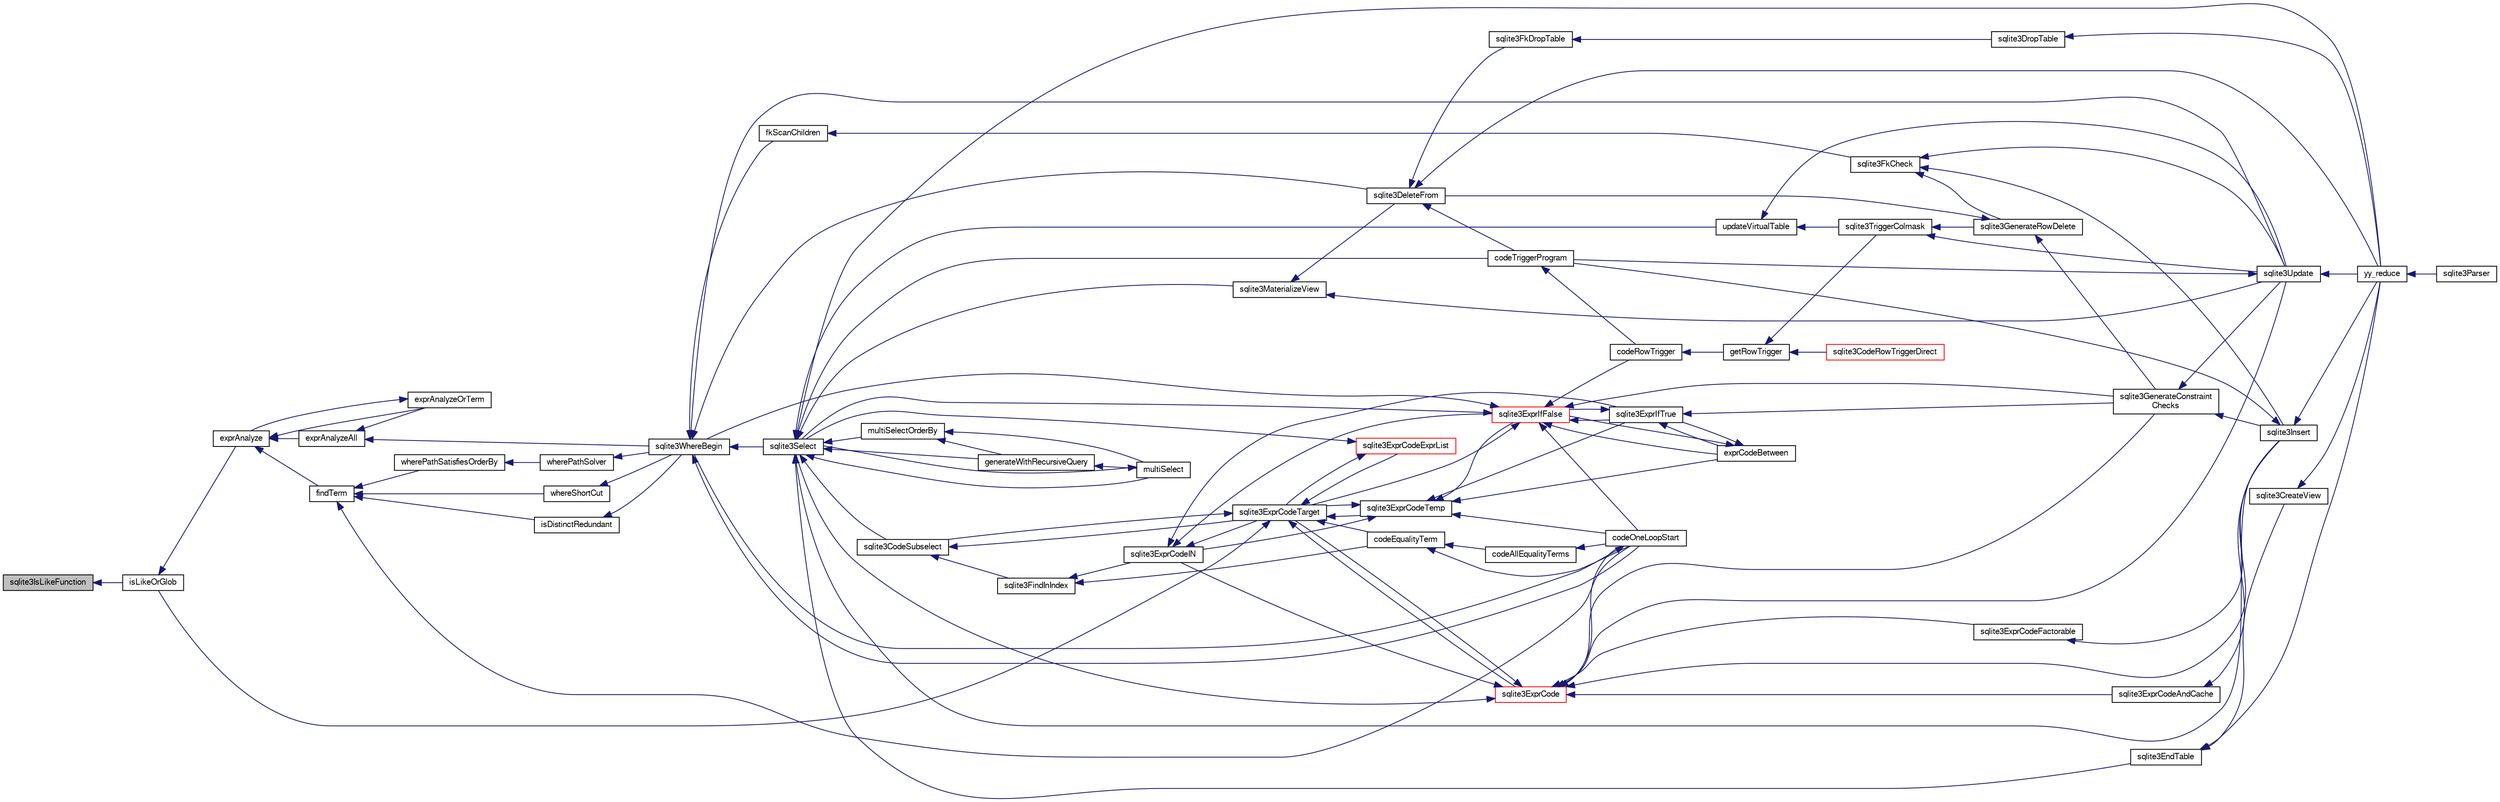 digraph "sqlite3IsLikeFunction"
{
  edge [fontname="FreeSans",fontsize="10",labelfontname="FreeSans",labelfontsize="10"];
  node [fontname="FreeSans",fontsize="10",shape=record];
  rankdir="LR";
  Node571373 [label="sqlite3IsLikeFunction",height=0.2,width=0.4,color="black", fillcolor="grey75", style="filled", fontcolor="black"];
  Node571373 -> Node571374 [dir="back",color="midnightblue",fontsize="10",style="solid",fontname="FreeSans"];
  Node571374 [label="isLikeOrGlob",height=0.2,width=0.4,color="black", fillcolor="white", style="filled",URL="$sqlite3_8c.html#a6c38e495198bf8976f68d1a6ebd74a50"];
  Node571374 -> Node571375 [dir="back",color="midnightblue",fontsize="10",style="solid",fontname="FreeSans"];
  Node571375 [label="exprAnalyze",height=0.2,width=0.4,color="black", fillcolor="white", style="filled",URL="$sqlite3_8c.html#acb10e48c9a4184a4edd9bfd5b14ad0b7"];
  Node571375 -> Node571376 [dir="back",color="midnightblue",fontsize="10",style="solid",fontname="FreeSans"];
  Node571376 [label="findTerm",height=0.2,width=0.4,color="black", fillcolor="white", style="filled",URL="$sqlite3_8c.html#af26eb1eed85001fcf29fa189b631ac4b"];
  Node571376 -> Node571377 [dir="back",color="midnightblue",fontsize="10",style="solid",fontname="FreeSans"];
  Node571377 [label="isDistinctRedundant",height=0.2,width=0.4,color="black", fillcolor="white", style="filled",URL="$sqlite3_8c.html#acfc2ade61d376596f173a8f70fea379b"];
  Node571377 -> Node571378 [dir="back",color="midnightblue",fontsize="10",style="solid",fontname="FreeSans"];
  Node571378 [label="sqlite3WhereBegin",height=0.2,width=0.4,color="black", fillcolor="white", style="filled",URL="$sqlite3_8c.html#acad049f5c9a96a8118cffd5e5ce89f7c"];
  Node571378 -> Node571379 [dir="back",color="midnightblue",fontsize="10",style="solid",fontname="FreeSans"];
  Node571379 [label="sqlite3DeleteFrom",height=0.2,width=0.4,color="black", fillcolor="white", style="filled",URL="$sqlite3_8c.html#ab9b4b45349188b49eabb23f94608a091"];
  Node571379 -> Node571380 [dir="back",color="midnightblue",fontsize="10",style="solid",fontname="FreeSans"];
  Node571380 [label="sqlite3FkDropTable",height=0.2,width=0.4,color="black", fillcolor="white", style="filled",URL="$sqlite3_8c.html#a1218c6fc74e89152ceaa4760e82f5ef9"];
  Node571380 -> Node571381 [dir="back",color="midnightblue",fontsize="10",style="solid",fontname="FreeSans"];
  Node571381 [label="sqlite3DropTable",height=0.2,width=0.4,color="black", fillcolor="white", style="filled",URL="$sqlite3_8c.html#a5534f77364b5568783c0e50db3c9defb"];
  Node571381 -> Node571382 [dir="back",color="midnightblue",fontsize="10",style="solid",fontname="FreeSans"];
  Node571382 [label="yy_reduce",height=0.2,width=0.4,color="black", fillcolor="white", style="filled",URL="$sqlite3_8c.html#a7c419a9b25711c666a9a2449ef377f14"];
  Node571382 -> Node571383 [dir="back",color="midnightblue",fontsize="10",style="solid",fontname="FreeSans"];
  Node571383 [label="sqlite3Parser",height=0.2,width=0.4,color="black", fillcolor="white", style="filled",URL="$sqlite3_8c.html#a0327d71a5fabe0b6a343d78a2602e72a"];
  Node571379 -> Node571384 [dir="back",color="midnightblue",fontsize="10",style="solid",fontname="FreeSans"];
  Node571384 [label="codeTriggerProgram",height=0.2,width=0.4,color="black", fillcolor="white", style="filled",URL="$sqlite3_8c.html#a120801f59d9281d201d2ff4b2606836e"];
  Node571384 -> Node571385 [dir="back",color="midnightblue",fontsize="10",style="solid",fontname="FreeSans"];
  Node571385 [label="codeRowTrigger",height=0.2,width=0.4,color="black", fillcolor="white", style="filled",URL="$sqlite3_8c.html#a463cea5aaaf388b560b206570a0022fc"];
  Node571385 -> Node571386 [dir="back",color="midnightblue",fontsize="10",style="solid",fontname="FreeSans"];
  Node571386 [label="getRowTrigger",height=0.2,width=0.4,color="black", fillcolor="white", style="filled",URL="$sqlite3_8c.html#a69626ef20b540d1a2b19cf56f3f45689"];
  Node571386 -> Node571387 [dir="back",color="midnightblue",fontsize="10",style="solid",fontname="FreeSans"];
  Node571387 [label="sqlite3CodeRowTriggerDirect",height=0.2,width=0.4,color="red", fillcolor="white", style="filled",URL="$sqlite3_8c.html#ad92829f9001bcf89a0299dad5a48acd4"];
  Node571386 -> Node571394 [dir="back",color="midnightblue",fontsize="10",style="solid",fontname="FreeSans"];
  Node571394 [label="sqlite3TriggerColmask",height=0.2,width=0.4,color="black", fillcolor="white", style="filled",URL="$sqlite3_8c.html#acace8e99e37ae5e84ea03c65e820c540"];
  Node571394 -> Node571389 [dir="back",color="midnightblue",fontsize="10",style="solid",fontname="FreeSans"];
  Node571389 [label="sqlite3GenerateRowDelete",height=0.2,width=0.4,color="black", fillcolor="white", style="filled",URL="$sqlite3_8c.html#a2c76cbf3027fc18fdbb8cb4cd96b77d9"];
  Node571389 -> Node571379 [dir="back",color="midnightblue",fontsize="10",style="solid",fontname="FreeSans"];
  Node571389 -> Node571390 [dir="back",color="midnightblue",fontsize="10",style="solid",fontname="FreeSans"];
  Node571390 [label="sqlite3GenerateConstraint\lChecks",height=0.2,width=0.4,color="black", fillcolor="white", style="filled",URL="$sqlite3_8c.html#aef639c1e6a0c0a67ca6e7690ad931bd2"];
  Node571390 -> Node571391 [dir="back",color="midnightblue",fontsize="10",style="solid",fontname="FreeSans"];
  Node571391 [label="sqlite3Insert",height=0.2,width=0.4,color="black", fillcolor="white", style="filled",URL="$sqlite3_8c.html#a5b17c9c2000bae6bdff8e6be48d7dc2b"];
  Node571391 -> Node571384 [dir="back",color="midnightblue",fontsize="10",style="solid",fontname="FreeSans"];
  Node571391 -> Node571382 [dir="back",color="midnightblue",fontsize="10",style="solid",fontname="FreeSans"];
  Node571390 -> Node571392 [dir="back",color="midnightblue",fontsize="10",style="solid",fontname="FreeSans"];
  Node571392 [label="sqlite3Update",height=0.2,width=0.4,color="black", fillcolor="white", style="filled",URL="$sqlite3_8c.html#ac5aa67c46e8cc8174566fabe6809fafa"];
  Node571392 -> Node571384 [dir="back",color="midnightblue",fontsize="10",style="solid",fontname="FreeSans"];
  Node571392 -> Node571382 [dir="back",color="midnightblue",fontsize="10",style="solid",fontname="FreeSans"];
  Node571394 -> Node571392 [dir="back",color="midnightblue",fontsize="10",style="solid",fontname="FreeSans"];
  Node571379 -> Node571382 [dir="back",color="midnightblue",fontsize="10",style="solid",fontname="FreeSans"];
  Node571378 -> Node571395 [dir="back",color="midnightblue",fontsize="10",style="solid",fontname="FreeSans"];
  Node571395 [label="fkScanChildren",height=0.2,width=0.4,color="black", fillcolor="white", style="filled",URL="$sqlite3_8c.html#a67c9dcb484336b3155e7a82a037d4691"];
  Node571395 -> Node571396 [dir="back",color="midnightblue",fontsize="10",style="solid",fontname="FreeSans"];
  Node571396 [label="sqlite3FkCheck",height=0.2,width=0.4,color="black", fillcolor="white", style="filled",URL="$sqlite3_8c.html#aa38fb76c7d6f48f19772877a41703b92"];
  Node571396 -> Node571389 [dir="back",color="midnightblue",fontsize="10",style="solid",fontname="FreeSans"];
  Node571396 -> Node571391 [dir="back",color="midnightblue",fontsize="10",style="solid",fontname="FreeSans"];
  Node571396 -> Node571392 [dir="back",color="midnightblue",fontsize="10",style="solid",fontname="FreeSans"];
  Node571378 -> Node571397 [dir="back",color="midnightblue",fontsize="10",style="solid",fontname="FreeSans"];
  Node571397 [label="sqlite3Select",height=0.2,width=0.4,color="black", fillcolor="white", style="filled",URL="$sqlite3_8c.html#a2465ee8c956209ba4b272477b7c21a45"];
  Node571397 -> Node571398 [dir="back",color="midnightblue",fontsize="10",style="solid",fontname="FreeSans"];
  Node571398 [label="sqlite3CodeSubselect",height=0.2,width=0.4,color="black", fillcolor="white", style="filled",URL="$sqlite3_8c.html#aa69b46d2204a1d1b110107a1be12ee0c"];
  Node571398 -> Node571399 [dir="back",color="midnightblue",fontsize="10",style="solid",fontname="FreeSans"];
  Node571399 [label="sqlite3FindInIndex",height=0.2,width=0.4,color="black", fillcolor="white", style="filled",URL="$sqlite3_8c.html#af7d8c56ab0231f44bb5f87b3fafeffb2"];
  Node571399 -> Node571400 [dir="back",color="midnightblue",fontsize="10",style="solid",fontname="FreeSans"];
  Node571400 [label="sqlite3ExprCodeIN",height=0.2,width=0.4,color="black", fillcolor="white", style="filled",URL="$sqlite3_8c.html#ad9cf4f5b5ffb90c24a4a0900c8626193"];
  Node571400 -> Node571401 [dir="back",color="midnightblue",fontsize="10",style="solid",fontname="FreeSans"];
  Node571401 [label="sqlite3ExprCodeTarget",height=0.2,width=0.4,color="black", fillcolor="white", style="filled",URL="$sqlite3_8c.html#a4f308397a0a3ed299ed31aaa1ae2a293"];
  Node571401 -> Node571398 [dir="back",color="midnightblue",fontsize="10",style="solid",fontname="FreeSans"];
  Node571401 -> Node571402 [dir="back",color="midnightblue",fontsize="10",style="solid",fontname="FreeSans"];
  Node571402 [label="sqlite3ExprCodeTemp",height=0.2,width=0.4,color="black", fillcolor="white", style="filled",URL="$sqlite3_8c.html#a3bc5c1ccb3c5851847e2aeb4a84ae1fc"];
  Node571402 -> Node571400 [dir="back",color="midnightblue",fontsize="10",style="solid",fontname="FreeSans"];
  Node571402 -> Node571401 [dir="back",color="midnightblue",fontsize="10",style="solid",fontname="FreeSans"];
  Node571402 -> Node571403 [dir="back",color="midnightblue",fontsize="10",style="solid",fontname="FreeSans"];
  Node571403 [label="exprCodeBetween",height=0.2,width=0.4,color="black", fillcolor="white", style="filled",URL="$sqlite3_8c.html#abd053493214542bca8f406f42145d173"];
  Node571403 -> Node571404 [dir="back",color="midnightblue",fontsize="10",style="solid",fontname="FreeSans"];
  Node571404 [label="sqlite3ExprIfTrue",height=0.2,width=0.4,color="black", fillcolor="white", style="filled",URL="$sqlite3_8c.html#ad93a55237c23e1b743ab1f59df1a1444"];
  Node571404 -> Node571403 [dir="back",color="midnightblue",fontsize="10",style="solid",fontname="FreeSans"];
  Node571404 -> Node571405 [dir="back",color="midnightblue",fontsize="10",style="solid",fontname="FreeSans"];
  Node571405 [label="sqlite3ExprIfFalse",height=0.2,width=0.4,color="red", fillcolor="white", style="filled",URL="$sqlite3_8c.html#af97ecccb5d56e321e118414b08f65b71"];
  Node571405 -> Node571401 [dir="back",color="midnightblue",fontsize="10",style="solid",fontname="FreeSans"];
  Node571405 -> Node571403 [dir="back",color="midnightblue",fontsize="10",style="solid",fontname="FreeSans"];
  Node571405 -> Node571404 [dir="back",color="midnightblue",fontsize="10",style="solid",fontname="FreeSans"];
  Node571405 -> Node571390 [dir="back",color="midnightblue",fontsize="10",style="solid",fontname="FreeSans"];
  Node571405 -> Node571397 [dir="back",color="midnightblue",fontsize="10",style="solid",fontname="FreeSans"];
  Node571405 -> Node571385 [dir="back",color="midnightblue",fontsize="10",style="solid",fontname="FreeSans"];
  Node571405 -> Node571419 [dir="back",color="midnightblue",fontsize="10",style="solid",fontname="FreeSans"];
  Node571419 [label="codeOneLoopStart",height=0.2,width=0.4,color="black", fillcolor="white", style="filled",URL="$sqlite3_8c.html#aa868875120b151c169cc79139ed6e008"];
  Node571419 -> Node571378 [dir="back",color="midnightblue",fontsize="10",style="solid",fontname="FreeSans"];
  Node571405 -> Node571378 [dir="back",color="midnightblue",fontsize="10",style="solid",fontname="FreeSans"];
  Node571404 -> Node571390 [dir="back",color="midnightblue",fontsize="10",style="solid",fontname="FreeSans"];
  Node571403 -> Node571405 [dir="back",color="midnightblue",fontsize="10",style="solid",fontname="FreeSans"];
  Node571402 -> Node571404 [dir="back",color="midnightblue",fontsize="10",style="solid",fontname="FreeSans"];
  Node571402 -> Node571405 [dir="back",color="midnightblue",fontsize="10",style="solid",fontname="FreeSans"];
  Node571402 -> Node571419 [dir="back",color="midnightblue",fontsize="10",style="solid",fontname="FreeSans"];
  Node571401 -> Node571420 [dir="back",color="midnightblue",fontsize="10",style="solid",fontname="FreeSans"];
  Node571420 [label="sqlite3ExprCode",height=0.2,width=0.4,color="red", fillcolor="white", style="filled",URL="$sqlite3_8c.html#a75f270fb0b111b86924cca4ea507b417"];
  Node571420 -> Node571400 [dir="back",color="midnightblue",fontsize="10",style="solid",fontname="FreeSans"];
  Node571420 -> Node571401 [dir="back",color="midnightblue",fontsize="10",style="solid",fontname="FreeSans"];
  Node571420 -> Node571421 [dir="back",color="midnightblue",fontsize="10",style="solid",fontname="FreeSans"];
  Node571421 [label="sqlite3ExprCodeFactorable",height=0.2,width=0.4,color="black", fillcolor="white", style="filled",URL="$sqlite3_8c.html#a843f7fd58eec5a683c1fd8435fcd1e84"];
  Node571421 -> Node571391 [dir="back",color="midnightblue",fontsize="10",style="solid",fontname="FreeSans"];
  Node571420 -> Node571422 [dir="back",color="midnightblue",fontsize="10",style="solid",fontname="FreeSans"];
  Node571422 [label="sqlite3ExprCodeAndCache",height=0.2,width=0.4,color="black", fillcolor="white", style="filled",URL="$sqlite3_8c.html#ae3e46527d9b7fc9cb9236d21a5e6b1d8"];
  Node571422 -> Node571391 [dir="back",color="midnightblue",fontsize="10",style="solid",fontname="FreeSans"];
  Node571420 -> Node571391 [dir="back",color="midnightblue",fontsize="10",style="solid",fontname="FreeSans"];
  Node571420 -> Node571390 [dir="back",color="midnightblue",fontsize="10",style="solid",fontname="FreeSans"];
  Node571420 -> Node571397 [dir="back",color="midnightblue",fontsize="10",style="solid",fontname="FreeSans"];
  Node571420 -> Node571392 [dir="back",color="midnightblue",fontsize="10",style="solid",fontname="FreeSans"];
  Node571420 -> Node571419 [dir="back",color="midnightblue",fontsize="10",style="solid",fontname="FreeSans"];
  Node571401 -> Node571432 [dir="back",color="midnightblue",fontsize="10",style="solid",fontname="FreeSans"];
  Node571432 [label="sqlite3ExprCodeExprList",height=0.2,width=0.4,color="red", fillcolor="white", style="filled",URL="$sqlite3_8c.html#a05b2b3dc3de7565de24eb3a2ff4e9566"];
  Node571432 -> Node571401 [dir="back",color="midnightblue",fontsize="10",style="solid",fontname="FreeSans"];
  Node571432 -> Node571397 [dir="back",color="midnightblue",fontsize="10",style="solid",fontname="FreeSans"];
  Node571401 -> Node571374 [dir="back",color="midnightblue",fontsize="10",style="solid",fontname="FreeSans"];
  Node571401 -> Node571435 [dir="back",color="midnightblue",fontsize="10",style="solid",fontname="FreeSans"];
  Node571435 [label="codeEqualityTerm",height=0.2,width=0.4,color="black", fillcolor="white", style="filled",URL="$sqlite3_8c.html#ad88a57073f031452c9843e97f15acc47"];
  Node571435 -> Node571436 [dir="back",color="midnightblue",fontsize="10",style="solid",fontname="FreeSans"];
  Node571436 [label="codeAllEqualityTerms",height=0.2,width=0.4,color="black", fillcolor="white", style="filled",URL="$sqlite3_8c.html#a3095598b812500a4efe41bf17cd49381"];
  Node571436 -> Node571419 [dir="back",color="midnightblue",fontsize="10",style="solid",fontname="FreeSans"];
  Node571435 -> Node571419 [dir="back",color="midnightblue",fontsize="10",style="solid",fontname="FreeSans"];
  Node571400 -> Node571404 [dir="back",color="midnightblue",fontsize="10",style="solid",fontname="FreeSans"];
  Node571400 -> Node571405 [dir="back",color="midnightblue",fontsize="10",style="solid",fontname="FreeSans"];
  Node571399 -> Node571435 [dir="back",color="midnightblue",fontsize="10",style="solid",fontname="FreeSans"];
  Node571398 -> Node571401 [dir="back",color="midnightblue",fontsize="10",style="solid",fontname="FreeSans"];
  Node571397 -> Node571411 [dir="back",color="midnightblue",fontsize="10",style="solid",fontname="FreeSans"];
  Node571411 [label="sqlite3EndTable",height=0.2,width=0.4,color="black", fillcolor="white", style="filled",URL="$sqlite3_8c.html#a7b5f2c66c0f0b6f819d970ca389768b0"];
  Node571411 -> Node571412 [dir="back",color="midnightblue",fontsize="10",style="solid",fontname="FreeSans"];
  Node571412 [label="sqlite3CreateView",height=0.2,width=0.4,color="black", fillcolor="white", style="filled",URL="$sqlite3_8c.html#a9d85cb00ff71dee5cd9a019503a6982e"];
  Node571412 -> Node571382 [dir="back",color="midnightblue",fontsize="10",style="solid",fontname="FreeSans"];
  Node571411 -> Node571382 [dir="back",color="midnightblue",fontsize="10",style="solid",fontname="FreeSans"];
  Node571397 -> Node571437 [dir="back",color="midnightblue",fontsize="10",style="solid",fontname="FreeSans"];
  Node571437 [label="sqlite3MaterializeView",height=0.2,width=0.4,color="black", fillcolor="white", style="filled",URL="$sqlite3_8c.html#a4557984b0b75f998fb0c3f231c9b1def"];
  Node571437 -> Node571379 [dir="back",color="midnightblue",fontsize="10",style="solid",fontname="FreeSans"];
  Node571437 -> Node571392 [dir="back",color="midnightblue",fontsize="10",style="solid",fontname="FreeSans"];
  Node571397 -> Node571391 [dir="back",color="midnightblue",fontsize="10",style="solid",fontname="FreeSans"];
  Node571397 -> Node571428 [dir="back",color="midnightblue",fontsize="10",style="solid",fontname="FreeSans"];
  Node571428 [label="generateWithRecursiveQuery",height=0.2,width=0.4,color="black", fillcolor="white", style="filled",URL="$sqlite3_8c.html#ade2c3663fa9c3b9676507984b9483942"];
  Node571428 -> Node571429 [dir="back",color="midnightblue",fontsize="10",style="solid",fontname="FreeSans"];
  Node571429 [label="multiSelect",height=0.2,width=0.4,color="black", fillcolor="white", style="filled",URL="$sqlite3_8c.html#a6456c61f3d9b2389738753cedfa24fa7"];
  Node571429 -> Node571397 [dir="back",color="midnightblue",fontsize="10",style="solid",fontname="FreeSans"];
  Node571397 -> Node571429 [dir="back",color="midnightblue",fontsize="10",style="solid",fontname="FreeSans"];
  Node571397 -> Node571430 [dir="back",color="midnightblue",fontsize="10",style="solid",fontname="FreeSans"];
  Node571430 [label="multiSelectOrderBy",height=0.2,width=0.4,color="black", fillcolor="white", style="filled",URL="$sqlite3_8c.html#afcdb8488c6f4dfdadaf9f04bca35b808"];
  Node571430 -> Node571428 [dir="back",color="midnightblue",fontsize="10",style="solid",fontname="FreeSans"];
  Node571430 -> Node571429 [dir="back",color="midnightblue",fontsize="10",style="solid",fontname="FreeSans"];
  Node571397 -> Node571384 [dir="back",color="midnightblue",fontsize="10",style="solid",fontname="FreeSans"];
  Node571397 -> Node571438 [dir="back",color="midnightblue",fontsize="10",style="solid",fontname="FreeSans"];
  Node571438 [label="updateVirtualTable",height=0.2,width=0.4,color="black", fillcolor="white", style="filled",URL="$sqlite3_8c.html#a740220531db9293c39a2cdd7da3f74e1"];
  Node571438 -> Node571394 [dir="back",color="midnightblue",fontsize="10",style="solid",fontname="FreeSans"];
  Node571438 -> Node571392 [dir="back",color="midnightblue",fontsize="10",style="solid",fontname="FreeSans"];
  Node571397 -> Node571382 [dir="back",color="midnightblue",fontsize="10",style="solid",fontname="FreeSans"];
  Node571378 -> Node571392 [dir="back",color="midnightblue",fontsize="10",style="solid",fontname="FreeSans"];
  Node571378 -> Node571419 [dir="back",color="midnightblue",fontsize="10",style="solid",fontname="FreeSans"];
  Node571376 -> Node571419 [dir="back",color="midnightblue",fontsize="10",style="solid",fontname="FreeSans"];
  Node571376 -> Node571439 [dir="back",color="midnightblue",fontsize="10",style="solid",fontname="FreeSans"];
  Node571439 [label="wherePathSatisfiesOrderBy",height=0.2,width=0.4,color="black", fillcolor="white", style="filled",URL="$sqlite3_8c.html#a0d0fdea0c17942906bcb742c15cf8861"];
  Node571439 -> Node571440 [dir="back",color="midnightblue",fontsize="10",style="solid",fontname="FreeSans"];
  Node571440 [label="wherePathSolver",height=0.2,width=0.4,color="black", fillcolor="white", style="filled",URL="$sqlite3_8c.html#aebc15a04540468c220b31d00e9b29fe6"];
  Node571440 -> Node571378 [dir="back",color="midnightblue",fontsize="10",style="solid",fontname="FreeSans"];
  Node571376 -> Node571441 [dir="back",color="midnightblue",fontsize="10",style="solid",fontname="FreeSans"];
  Node571441 [label="whereShortCut",height=0.2,width=0.4,color="black", fillcolor="white", style="filled",URL="$sqlite3_8c.html#ae1e6727024b08b6596d4d28882587b86"];
  Node571441 -> Node571378 [dir="back",color="midnightblue",fontsize="10",style="solid",fontname="FreeSans"];
  Node571375 -> Node571442 [dir="back",color="midnightblue",fontsize="10",style="solid",fontname="FreeSans"];
  Node571442 [label="exprAnalyzeAll",height=0.2,width=0.4,color="black", fillcolor="white", style="filled",URL="$sqlite3_8c.html#a2e7a957af98e240fa68e34d6ff639437"];
  Node571442 -> Node571443 [dir="back",color="midnightblue",fontsize="10",style="solid",fontname="FreeSans"];
  Node571443 [label="exprAnalyzeOrTerm",height=0.2,width=0.4,color="black", fillcolor="white", style="filled",URL="$sqlite3_8c.html#ab95cabd8b51cb2291b5bef0c4a3776d2"];
  Node571443 -> Node571375 [dir="back",color="midnightblue",fontsize="10",style="solid",fontname="FreeSans"];
  Node571442 -> Node571378 [dir="back",color="midnightblue",fontsize="10",style="solid",fontname="FreeSans"];
  Node571375 -> Node571443 [dir="back",color="midnightblue",fontsize="10",style="solid",fontname="FreeSans"];
}
